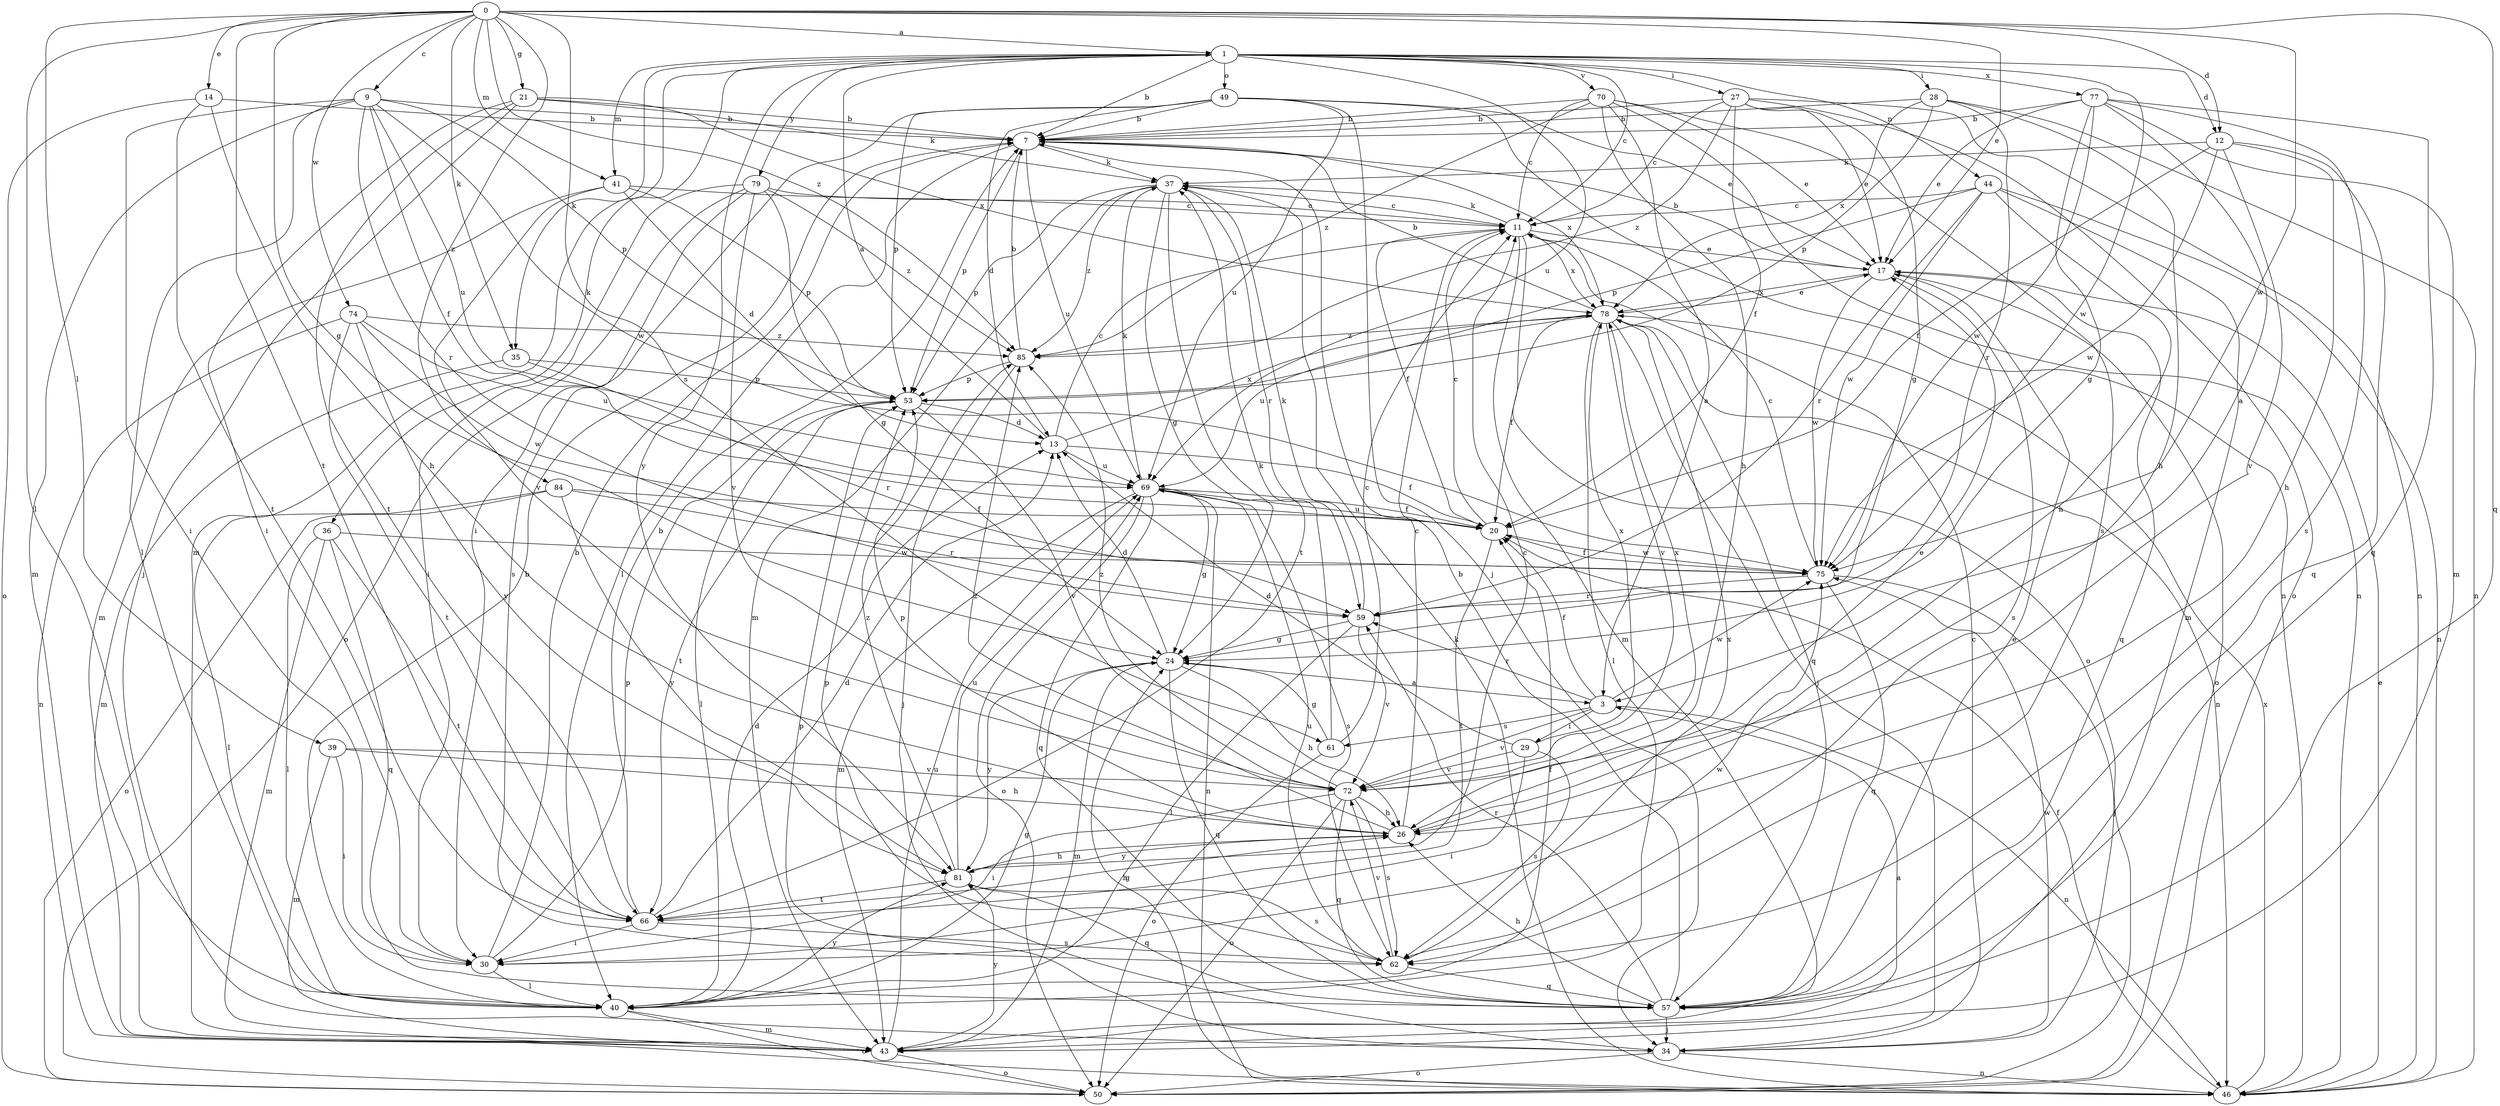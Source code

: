 strict digraph  {
0;
1;
3;
7;
9;
11;
12;
13;
14;
17;
20;
21;
24;
26;
27;
28;
29;
30;
34;
35;
36;
37;
39;
40;
41;
43;
44;
46;
49;
50;
53;
57;
59;
61;
62;
66;
69;
70;
72;
74;
75;
77;
78;
79;
81;
84;
85;
0 -> 1  [label=a];
0 -> 9  [label=c];
0 -> 12  [label=d];
0 -> 14  [label=e];
0 -> 17  [label=e];
0 -> 21  [label=g];
0 -> 24  [label=g];
0 -> 35  [label=k];
0 -> 39  [label=l];
0 -> 40  [label=l];
0 -> 41  [label=m];
0 -> 57  [label=q];
0 -> 61  [label=s];
0 -> 66  [label=t];
0 -> 74  [label=w];
0 -> 75  [label=w];
0 -> 84  [label=z];
0 -> 85  [label=z];
1 -> 7  [label=b];
1 -> 11  [label=c];
1 -> 12  [label=d];
1 -> 27  [label=i];
1 -> 28  [label=i];
1 -> 35  [label=k];
1 -> 36  [label=k];
1 -> 41  [label=m];
1 -> 43  [label=m];
1 -> 44  [label=n];
1 -> 49  [label=o];
1 -> 69  [label=u];
1 -> 70  [label=v];
1 -> 75  [label=w];
1 -> 77  [label=x];
1 -> 79  [label=y];
1 -> 81  [label=y];
3 -> 20  [label=f];
3 -> 29  [label=i];
3 -> 46  [label=n];
3 -> 59  [label=r];
3 -> 61  [label=s];
3 -> 72  [label=v];
3 -> 75  [label=w];
7 -> 37  [label=k];
7 -> 40  [label=l];
7 -> 53  [label=p];
7 -> 69  [label=u];
7 -> 78  [label=x];
9 -> 7  [label=b];
9 -> 20  [label=f];
9 -> 30  [label=i];
9 -> 40  [label=l];
9 -> 43  [label=m];
9 -> 53  [label=p];
9 -> 59  [label=r];
9 -> 69  [label=u];
9 -> 75  [label=w];
11 -> 17  [label=e];
11 -> 20  [label=f];
11 -> 37  [label=k];
11 -> 43  [label=m];
11 -> 50  [label=o];
11 -> 78  [label=x];
12 -> 20  [label=f];
12 -> 26  [label=h];
12 -> 37  [label=k];
12 -> 57  [label=q];
12 -> 72  [label=v];
12 -> 75  [label=w];
13 -> 1  [label=a];
13 -> 11  [label=c];
13 -> 20  [label=f];
13 -> 69  [label=u];
13 -> 78  [label=x];
14 -> 7  [label=b];
14 -> 26  [label=h];
14 -> 50  [label=o];
14 -> 66  [label=t];
17 -> 7  [label=b];
17 -> 50  [label=o];
17 -> 57  [label=q];
17 -> 62  [label=s];
17 -> 75  [label=w];
17 -> 78  [label=x];
20 -> 11  [label=c];
20 -> 66  [label=t];
20 -> 69  [label=u];
20 -> 75  [label=w];
21 -> 7  [label=b];
21 -> 30  [label=i];
21 -> 34  [label=j];
21 -> 37  [label=k];
21 -> 66  [label=t];
21 -> 78  [label=x];
24 -> 3  [label=a];
24 -> 13  [label=d];
24 -> 26  [label=h];
24 -> 43  [label=m];
24 -> 57  [label=q];
24 -> 81  [label=y];
26 -> 11  [label=c];
26 -> 17  [label=e];
26 -> 53  [label=p];
26 -> 81  [label=y];
26 -> 85  [label=z];
27 -> 7  [label=b];
27 -> 11  [label=c];
27 -> 17  [label=e];
27 -> 20  [label=f];
27 -> 24  [label=g];
27 -> 46  [label=n];
27 -> 50  [label=o];
27 -> 85  [label=z];
28 -> 7  [label=b];
28 -> 26  [label=h];
28 -> 46  [label=n];
28 -> 53  [label=p];
28 -> 59  [label=r];
28 -> 78  [label=x];
29 -> 13  [label=d];
29 -> 30  [label=i];
29 -> 62  [label=s];
29 -> 72  [label=v];
29 -> 78  [label=x];
30 -> 7  [label=b];
30 -> 40  [label=l];
30 -> 53  [label=p];
30 -> 75  [label=w];
34 -> 11  [label=c];
34 -> 46  [label=n];
34 -> 50  [label=o];
34 -> 53  [label=p];
34 -> 75  [label=w];
35 -> 43  [label=m];
35 -> 53  [label=p];
35 -> 59  [label=r];
36 -> 40  [label=l];
36 -> 43  [label=m];
36 -> 57  [label=q];
36 -> 66  [label=t];
36 -> 75  [label=w];
37 -> 11  [label=c];
37 -> 24  [label=g];
37 -> 43  [label=m];
37 -> 53  [label=p];
37 -> 59  [label=r];
37 -> 66  [label=t];
37 -> 85  [label=z];
39 -> 26  [label=h];
39 -> 30  [label=i];
39 -> 43  [label=m];
39 -> 72  [label=v];
40 -> 7  [label=b];
40 -> 13  [label=d];
40 -> 20  [label=f];
40 -> 24  [label=g];
40 -> 43  [label=m];
40 -> 50  [label=o];
40 -> 81  [label=y];
41 -> 11  [label=c];
41 -> 13  [label=d];
41 -> 43  [label=m];
41 -> 53  [label=p];
41 -> 72  [label=v];
43 -> 3  [label=a];
43 -> 50  [label=o];
43 -> 69  [label=u];
43 -> 81  [label=y];
44 -> 11  [label=c];
44 -> 26  [label=h];
44 -> 43  [label=m];
44 -> 46  [label=n];
44 -> 53  [label=p];
44 -> 59  [label=r];
44 -> 75  [label=w];
46 -> 17  [label=e];
46 -> 20  [label=f];
46 -> 24  [label=g];
46 -> 37  [label=k];
46 -> 78  [label=x];
49 -> 7  [label=b];
49 -> 13  [label=d];
49 -> 17  [label=e];
49 -> 30  [label=i];
49 -> 34  [label=j];
49 -> 46  [label=n];
49 -> 53  [label=p];
49 -> 69  [label=u];
53 -> 13  [label=d];
53 -> 40  [label=l];
53 -> 66  [label=t];
53 -> 72  [label=v];
57 -> 7  [label=b];
57 -> 17  [label=e];
57 -> 26  [label=h];
57 -> 34  [label=j];
57 -> 59  [label=r];
59 -> 24  [label=g];
59 -> 37  [label=k];
59 -> 40  [label=l];
59 -> 72  [label=v];
61 -> 11  [label=c];
61 -> 24  [label=g];
61 -> 37  [label=k];
61 -> 50  [label=o];
62 -> 53  [label=p];
62 -> 57  [label=q];
62 -> 69  [label=u];
62 -> 72  [label=v];
62 -> 78  [label=x];
66 -> 7  [label=b];
66 -> 13  [label=d];
66 -> 26  [label=h];
66 -> 30  [label=i];
66 -> 62  [label=s];
69 -> 20  [label=f];
69 -> 24  [label=g];
69 -> 37  [label=k];
69 -> 43  [label=m];
69 -> 46  [label=n];
69 -> 50  [label=o];
69 -> 57  [label=q];
69 -> 62  [label=s];
70 -> 3  [label=a];
70 -> 7  [label=b];
70 -> 11  [label=c];
70 -> 17  [label=e];
70 -> 26  [label=h];
70 -> 46  [label=n];
70 -> 62  [label=s];
70 -> 85  [label=z];
72 -> 26  [label=h];
72 -> 30  [label=i];
72 -> 50  [label=o];
72 -> 57  [label=q];
72 -> 62  [label=s];
72 -> 78  [label=x];
72 -> 85  [label=z];
74 -> 46  [label=n];
74 -> 66  [label=t];
74 -> 69  [label=u];
74 -> 75  [label=w];
74 -> 81  [label=y];
74 -> 85  [label=z];
75 -> 11  [label=c];
75 -> 20  [label=f];
75 -> 34  [label=j];
75 -> 57  [label=q];
75 -> 59  [label=r];
77 -> 3  [label=a];
77 -> 7  [label=b];
77 -> 17  [label=e];
77 -> 24  [label=g];
77 -> 43  [label=m];
77 -> 57  [label=q];
77 -> 62  [label=s];
77 -> 75  [label=w];
78 -> 7  [label=b];
78 -> 17  [label=e];
78 -> 20  [label=f];
78 -> 34  [label=j];
78 -> 40  [label=l];
78 -> 46  [label=n];
78 -> 57  [label=q];
78 -> 69  [label=u];
78 -> 72  [label=v];
78 -> 85  [label=z];
79 -> 11  [label=c];
79 -> 24  [label=g];
79 -> 30  [label=i];
79 -> 50  [label=o];
79 -> 62  [label=s];
79 -> 72  [label=v];
79 -> 85  [label=z];
81 -> 11  [label=c];
81 -> 26  [label=h];
81 -> 57  [label=q];
81 -> 62  [label=s];
81 -> 66  [label=t];
81 -> 69  [label=u];
81 -> 85  [label=z];
84 -> 20  [label=f];
84 -> 40  [label=l];
84 -> 50  [label=o];
84 -> 59  [label=r];
84 -> 81  [label=y];
85 -> 7  [label=b];
85 -> 34  [label=j];
85 -> 53  [label=p];
}
